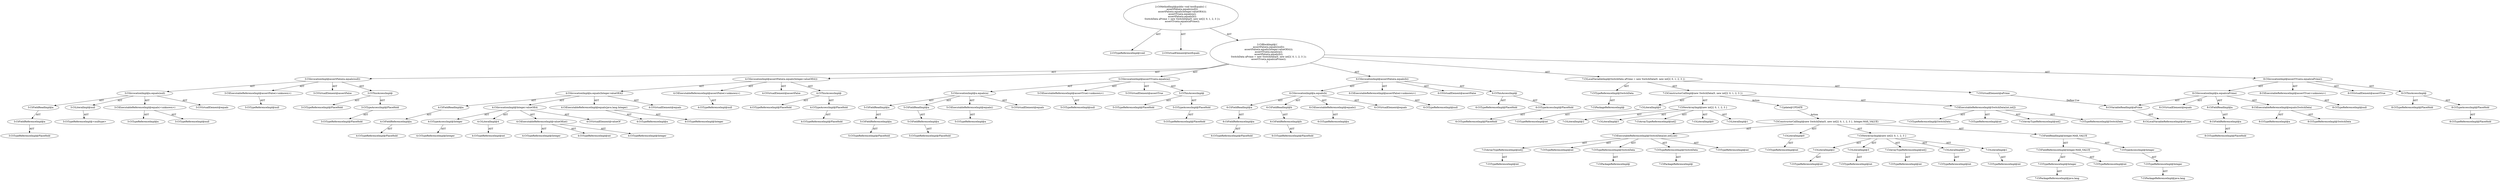digraph "testEquals#?" {
0 [label="2:CtTypeReferenceImpl@void" shape=ellipse]
1 [label="2:CtVirtualElement@testEquals" shape=ellipse]
2 [label="3:CtExecutableReferenceImpl@assertFalse(<unknown>)" shape=ellipse]
3 [label="3:CtTypeReferenceImpl@null" shape=ellipse]
4 [label="3:CtVirtualElement@assertFalse" shape=ellipse]
5 [label="3:CtTypeAccessImpl@PlaceHold" shape=ellipse]
6 [label="3:CtTypeReferenceImpl@PlaceHold" shape=ellipse]
7 [label="3:CtThisAccessImpl@" shape=ellipse]
8 [label="3:CtTypeReferenceImpl@PlaceHold" shape=ellipse]
9 [label="3:CtExecutableReferenceImpl@equals(<unknown>)" shape=ellipse]
10 [label="3:CtTypeReferenceImpl@a" shape=ellipse]
11 [label="3:CtTypeReferenceImpl@null" shape=ellipse]
12 [label="3:CtVirtualElement@equals" shape=ellipse]
13 [label="3:CtFieldReferenceImpl@a" shape=ellipse]
14 [label="3:CtTypeReferenceImpl@PlaceHold" shape=ellipse]
15 [label="3:CtFieldReadImpl@a" shape=ellipse]
16 [label="3:CtLiteralImpl@null" shape=ellipse]
17 [label="3:CtTypeReferenceImpl@<nulltype>" shape=ellipse]
18 [label="3:CtInvocationImpl@a.equals(null)" shape=ellipse]
19 [label="3:CtInvocationImpl@assertFalse(a.equals(null))" shape=ellipse]
20 [label="4:CtExecutableReferenceImpl@assertFalse(<unknown>)" shape=ellipse]
21 [label="4:CtTypeReferenceImpl@null" shape=ellipse]
22 [label="4:CtVirtualElement@assertFalse" shape=ellipse]
23 [label="4:CtTypeAccessImpl@PlaceHold" shape=ellipse]
24 [label="4:CtTypeReferenceImpl@PlaceHold" shape=ellipse]
25 [label="4:CtThisAccessImpl@" shape=ellipse]
26 [label="4:CtTypeReferenceImpl@PlaceHold" shape=ellipse]
27 [label="4:CtExecutableReferenceImpl@equals(java.lang.Integer)" shape=ellipse]
28 [label="4:CtTypeReferenceImpl@a" shape=ellipse]
29 [label="4:CtTypeReferenceImpl@Integer" shape=ellipse]
30 [label="4:CtVirtualElement@equals" shape=ellipse]
31 [label="4:CtFieldReferenceImpl@a" shape=ellipse]
32 [label="4:CtTypeReferenceImpl@PlaceHold" shape=ellipse]
33 [label="4:CtFieldReadImpl@a" shape=ellipse]
34 [label="4:CtExecutableReferenceImpl@valueOf(int)" shape=ellipse]
35 [label="4:CtTypeReferenceImpl@Integer" shape=ellipse]
36 [label="4:CtTypeReferenceImpl@Integer" shape=ellipse]
37 [label="4:CtTypeReferenceImpl@int" shape=ellipse]
38 [label="4:CtVirtualElement@valueOf" shape=ellipse]
39 [label="4:CtTypeAccessImpl@Integer" shape=ellipse]
40 [label="4:CtTypeReferenceImpl@Integer" shape=ellipse]
41 [label="4:CtLiteralImpl@4" shape=ellipse]
42 [label="4:CtTypeReferenceImpl@int" shape=ellipse]
43 [label="4:CtInvocationImpl@Integer.valueOf(4)" shape=ellipse]
44 [label="4:CtInvocationImpl@a.equals(Integer.valueOf(4))" shape=ellipse]
45 [label="4:CtInvocationImpl@assertFalse(a.equals(Integer.valueOf(4)))" shape=ellipse]
46 [label="5:CtExecutableReferenceImpl@assertTrue(<unknown>)" shape=ellipse]
47 [label="5:CtTypeReferenceImpl@null" shape=ellipse]
48 [label="5:CtVirtualElement@assertTrue" shape=ellipse]
49 [label="5:CtTypeAccessImpl@PlaceHold" shape=ellipse]
50 [label="5:CtTypeReferenceImpl@PlaceHold" shape=ellipse]
51 [label="5:CtThisAccessImpl@" shape=ellipse]
52 [label="5:CtTypeReferenceImpl@PlaceHold" shape=ellipse]
53 [label="5:CtExecutableReferenceImpl@equals()" shape=ellipse]
54 [label="5:CtTypeReferenceImpl@a" shape=ellipse]
55 [label="5:CtVirtualElement@equals" shape=ellipse]
56 [label="5:CtFieldReferenceImpl@a" shape=ellipse]
57 [label="5:CtTypeReferenceImpl@PlaceHold" shape=ellipse]
58 [label="5:CtFieldReadImpl@a" shape=ellipse]
59 [label="5:CtFieldReferenceImpl@a" shape=ellipse]
60 [label="5:CtTypeReferenceImpl@PlaceHold" shape=ellipse]
61 [label="5:CtFieldReadImpl@a" shape=ellipse]
62 [label="5:CtInvocationImpl@a.equals(a)" shape=ellipse]
63 [label="5:CtInvocationImpl@assertTrue(a.equals(a))" shape=ellipse]
64 [label="6:CtExecutableReferenceImpl@assertFalse(<unknown>)" shape=ellipse]
65 [label="6:CtTypeReferenceImpl@null" shape=ellipse]
66 [label="6:CtVirtualElement@assertFalse" shape=ellipse]
67 [label="6:CtTypeAccessImpl@PlaceHold" shape=ellipse]
68 [label="6:CtTypeReferenceImpl@PlaceHold" shape=ellipse]
69 [label="6:CtThisAccessImpl@" shape=ellipse]
70 [label="6:CtTypeReferenceImpl@PlaceHold" shape=ellipse]
71 [label="6:CtExecutableReferenceImpl@equals()" shape=ellipse]
72 [label="6:CtTypeReferenceImpl@a" shape=ellipse]
73 [label="6:CtVirtualElement@equals" shape=ellipse]
74 [label="6:CtFieldReferenceImpl@a" shape=ellipse]
75 [label="6:CtTypeReferenceImpl@PlaceHold" shape=ellipse]
76 [label="6:CtFieldReadImpl@a" shape=ellipse]
77 [label="6:CtFieldReferenceImpl@b" shape=ellipse]
78 [label="6:CtTypeReferenceImpl@PlaceHold" shape=ellipse]
79 [label="6:CtFieldReadImpl@b" shape=ellipse]
80 [label="6:CtInvocationImpl@a.equals(b)" shape=ellipse]
81 [label="6:CtInvocationImpl@assertFalse(a.equals(b))" shape=ellipse]
82 [label="7:CtTypeReferenceImpl@SwitchData" shape=ellipse]
83 [label="7:CtPackageReferenceImpl@" shape=ellipse]
84 [label="7:CtExecutableReferenceImpl@SwitchData(int,int[])" shape=ellipse]
85 [label="7:CtTypeReferenceImpl@SwitchData" shape=ellipse]
86 [label="7:CtTypeReferenceImpl@SwitchData" shape=ellipse]
87 [label="7:CtTypeReferenceImpl@int" shape=ellipse]
88 [label="7:CtArrayTypeReferenceImpl@int[]" shape=ellipse]
89 [label="7:CtLiteralImpl@0" shape=ellipse]
90 [label="7:CtTypeReferenceImpl@int" shape=ellipse]
91 [label="7:CtNewArrayImpl@new int[]\{ 0, 1, 2, 3 \}" shape=ellipse]
92 [label="7:CtArrayTypeReferenceImpl@int[]" shape=ellipse]
93 [label="7:CtLiteralImpl@0" shape=ellipse]
94 [label="7:CtLiteralImpl@1" shape=ellipse]
95 [label="7:CtLiteralImpl@2" shape=ellipse]
96 [label="7:CtLiteralImpl@3" shape=ellipse]
97 [label="7:CtConstructorCallImpl@new SwitchData(0, new int[]\{ 0, 1, 2, 3 \})" shape=ellipse]
98 [label="7:CtVirtualElement@aPrime" shape=ellipse]
99 [label="7:CtLocalVariableImpl@SwitchData aPrime = new SwitchData(0, new int[]\{ 0, 1, 2, 3 \})" shape=ellipse]
100 [label="8:CtExecutableReferenceImpl@assertTrue(<unknown>)" shape=ellipse]
101 [label="8:CtTypeReferenceImpl@null" shape=ellipse]
102 [label="8:CtVirtualElement@assertTrue" shape=ellipse]
103 [label="8:CtTypeAccessImpl@PlaceHold" shape=ellipse]
104 [label="8:CtTypeReferenceImpl@PlaceHold" shape=ellipse]
105 [label="8:CtThisAccessImpl@" shape=ellipse]
106 [label="8:CtTypeReferenceImpl@PlaceHold" shape=ellipse]
107 [label="8:CtExecutableReferenceImpl@equals(SwitchData)" shape=ellipse]
108 [label="8:CtTypeReferenceImpl@a" shape=ellipse]
109 [label="8:CtTypeReferenceImpl@SwitchData" shape=ellipse]
110 [label="8:CtVirtualElement@equals" shape=ellipse]
111 [label="8:CtFieldReferenceImpl@a" shape=ellipse]
112 [label="8:CtTypeReferenceImpl@PlaceHold" shape=ellipse]
113 [label="8:CtFieldReadImpl@a" shape=ellipse]
114 [label="8:CtVariableReadImpl@aPrime" shape=ellipse]
115 [label="8:CtLocalVariableReferenceImpl@aPrime" shape=ellipse]
116 [label="8:CtInvocationImpl@a.equals(aPrime)" shape=ellipse]
117 [label="8:CtInvocationImpl@assertTrue(a.equals(aPrime))" shape=ellipse]
118 [label="2:CtBlockImpl@\{
    assertFalse(a.equals(null));
    assertFalse(a.equals(Integer.valueOf(4)));
    assertTrue(a.equals(a));
    assertFalse(a.equals(b));
    SwitchData aPrime = new SwitchData(0, new int[]\{ 0, 1, 2, 3 \});
    assertTrue(a.equals(aPrime));
\}" shape=ellipse]
119 [label="2:CtMethodImpl@public void testEquals() \{
    assertFalse(a.equals(null));
    assertFalse(a.equals(Integer.valueOf(4)));
    assertTrue(a.equals(a));
    assertFalse(a.equals(b));
    SwitchData aPrime = new SwitchData(0, new int[]\{ 0, 1, 2, 3 \});
    assertTrue(a.equals(aPrime));
\}" shape=ellipse]
120 [label="7:Update@UPDATE" shape=ellipse]
121 [label="7:CtPackageReferenceImpl@" shape=ellipse]
122 [label="7:CtTypeReferenceImpl@SwitchData" shape=ellipse]
123 [label="7:CtPackageReferenceImpl@" shape=ellipse]
124 [label="7:CtTypeReferenceImpl@SwitchData" shape=ellipse]
125 [label="7:CtTypeReferenceImpl@int" shape=ellipse]
126 [label="7:CtTypeReferenceImpl@int" shape=ellipse]
127 [label="7:CtArrayTypeReferenceImpl@int[]" shape=ellipse]
128 [label="7:CtTypeReferenceImpl@int" shape=ellipse]
129 [label="7:CtExecutableReferenceImpl@SwitchData(int,int[],int)" shape=ellipse]
130 [label="7:CtTypeReferenceImpl@int" shape=ellipse]
131 [label="7:CtLiteralImpl@0" shape=ellipse]
132 [label="7:CtTypeReferenceImpl@int" shape=ellipse]
133 [label="7:CtArrayTypeReferenceImpl@int[]" shape=ellipse]
134 [label="7:CtTypeReferenceImpl@int" shape=ellipse]
135 [label="7:CtLiteralImpl@0" shape=ellipse]
136 [label="7:CtTypeReferenceImpl@int" shape=ellipse]
137 [label="7:CtLiteralImpl@1" shape=ellipse]
138 [label="7:CtTypeReferenceImpl@int" shape=ellipse]
139 [label="7:CtLiteralImpl@2" shape=ellipse]
140 [label="7:CtTypeReferenceImpl@int" shape=ellipse]
141 [label="7:CtLiteralImpl@3" shape=ellipse]
142 [label="7:CtNewArrayImpl@new int[]\{ 0, 1, 2, 3 \}" shape=ellipse]
143 [label="7:CtPackageReferenceImpl@java.lang" shape=ellipse]
144 [label="7:CtTypeReferenceImpl@Integer" shape=ellipse]
145 [label="7:CtTypeAccessImpl@Integer" shape=ellipse]
146 [label="7:CtPackageReferenceImpl@java.lang" shape=ellipse]
147 [label="7:CtTypeReferenceImpl@Integer" shape=ellipse]
148 [label="7:CtTypeReferenceImpl@int" shape=ellipse]
149 [label="7:CtFieldReferenceImpl@Integer.MAX_VALUE" shape=ellipse]
150 [label="7:CtFieldReadImpl@Integer.MAX_VALUE" shape=ellipse]
151 [label="7:CtConstructorCallImpl@new SwitchData(0, new int[]\{ 0, 1, 2, 3 \}, Integer.MAX_VALUE)" shape=ellipse]
2 -> 3 [label="AST"];
5 -> 6 [label="AST"];
7 -> 8 [label="AST"];
7 -> 5 [label="AST"];
9 -> 10 [label="AST"];
9 -> 11 [label="AST"];
13 -> 14 [label="AST"];
15 -> 13 [label="AST"];
16 -> 17 [label="AST"];
18 -> 12 [label="AST"];
18 -> 15 [label="AST"];
18 -> 9 [label="AST"];
18 -> 16 [label="AST"];
19 -> 4 [label="AST"];
19 -> 7 [label="AST"];
19 -> 2 [label="AST"];
19 -> 18 [label="AST"];
20 -> 21 [label="AST"];
23 -> 24 [label="AST"];
25 -> 26 [label="AST"];
25 -> 23 [label="AST"];
27 -> 28 [label="AST"];
27 -> 29 [label="AST"];
31 -> 32 [label="AST"];
33 -> 31 [label="AST"];
34 -> 35 [label="AST"];
34 -> 36 [label="AST"];
34 -> 37 [label="AST"];
39 -> 40 [label="AST"];
41 -> 42 [label="AST"];
43 -> 38 [label="AST"];
43 -> 39 [label="AST"];
43 -> 34 [label="AST"];
43 -> 41 [label="AST"];
44 -> 30 [label="AST"];
44 -> 33 [label="AST"];
44 -> 27 [label="AST"];
44 -> 43 [label="AST"];
45 -> 22 [label="AST"];
45 -> 25 [label="AST"];
45 -> 20 [label="AST"];
45 -> 44 [label="AST"];
46 -> 47 [label="AST"];
49 -> 50 [label="AST"];
51 -> 52 [label="AST"];
51 -> 49 [label="AST"];
53 -> 54 [label="AST"];
56 -> 57 [label="AST"];
58 -> 56 [label="AST"];
59 -> 60 [label="AST"];
61 -> 59 [label="AST"];
62 -> 55 [label="AST"];
62 -> 58 [label="AST"];
62 -> 53 [label="AST"];
62 -> 61 [label="AST"];
63 -> 48 [label="AST"];
63 -> 51 [label="AST"];
63 -> 46 [label="AST"];
63 -> 62 [label="AST"];
64 -> 65 [label="AST"];
67 -> 68 [label="AST"];
69 -> 70 [label="AST"];
69 -> 67 [label="AST"];
71 -> 72 [label="AST"];
74 -> 75 [label="AST"];
76 -> 74 [label="AST"];
77 -> 78 [label="AST"];
79 -> 77 [label="AST"];
80 -> 73 [label="AST"];
80 -> 76 [label="AST"];
80 -> 71 [label="AST"];
80 -> 79 [label="AST"];
81 -> 66 [label="AST"];
81 -> 69 [label="AST"];
81 -> 64 [label="AST"];
81 -> 80 [label="AST"];
82 -> 83 [label="AST"];
84 -> 85 [label="AST"];
84 -> 86 [label="AST"];
84 -> 87 [label="AST"];
84 -> 88 [label="AST"];
89 -> 90 [label="AST"];
91 -> 92 [label="AST"];
91 -> 93 [label="AST"];
91 -> 94 [label="AST"];
91 -> 95 [label="AST"];
91 -> 96 [label="AST"];
97 -> 84 [label="AST"];
97 -> 89 [label="AST"];
97 -> 91 [label="AST"];
97 -> 120 [label="Action"];
98 -> 114 [label="Define-Use"];
99 -> 98 [label="AST"];
99 -> 82 [label="AST"];
99 -> 97 [label="AST"];
100 -> 101 [label="AST"];
103 -> 104 [label="AST"];
105 -> 106 [label="AST"];
105 -> 103 [label="AST"];
107 -> 108 [label="AST"];
107 -> 109 [label="AST"];
111 -> 112 [label="AST"];
113 -> 111 [label="AST"];
114 -> 115 [label="AST"];
116 -> 110 [label="AST"];
116 -> 113 [label="AST"];
116 -> 107 [label="AST"];
116 -> 114 [label="AST"];
117 -> 102 [label="AST"];
117 -> 105 [label="AST"];
117 -> 100 [label="AST"];
117 -> 116 [label="AST"];
118 -> 19 [label="AST"];
118 -> 45 [label="AST"];
118 -> 63 [label="AST"];
118 -> 81 [label="AST"];
118 -> 99 [label="AST"];
118 -> 117 [label="AST"];
119 -> 1 [label="AST"];
119 -> 0 [label="AST"];
119 -> 118 [label="AST"];
120 -> 151 [label="Action"];
122 -> 121 [label="AST"];
124 -> 123 [label="AST"];
127 -> 126 [label="AST"];
129 -> 122 [label="AST"];
129 -> 124 [label="AST"];
129 -> 125 [label="AST"];
129 -> 127 [label="AST"];
129 -> 128 [label="AST"];
131 -> 130 [label="AST"];
133 -> 132 [label="AST"];
135 -> 134 [label="AST"];
137 -> 136 [label="AST"];
139 -> 138 [label="AST"];
141 -> 140 [label="AST"];
142 -> 133 [label="AST"];
142 -> 135 [label="AST"];
142 -> 137 [label="AST"];
142 -> 139 [label="AST"];
142 -> 141 [label="AST"];
144 -> 143 [label="AST"];
145 -> 144 [label="AST"];
147 -> 146 [label="AST"];
149 -> 147 [label="AST"];
149 -> 148 [label="AST"];
150 -> 145 [label="AST"];
150 -> 149 [label="AST"];
151 -> 129 [label="AST"];
151 -> 131 [label="AST"];
151 -> 142 [label="AST"];
151 -> 150 [label="AST"];
}